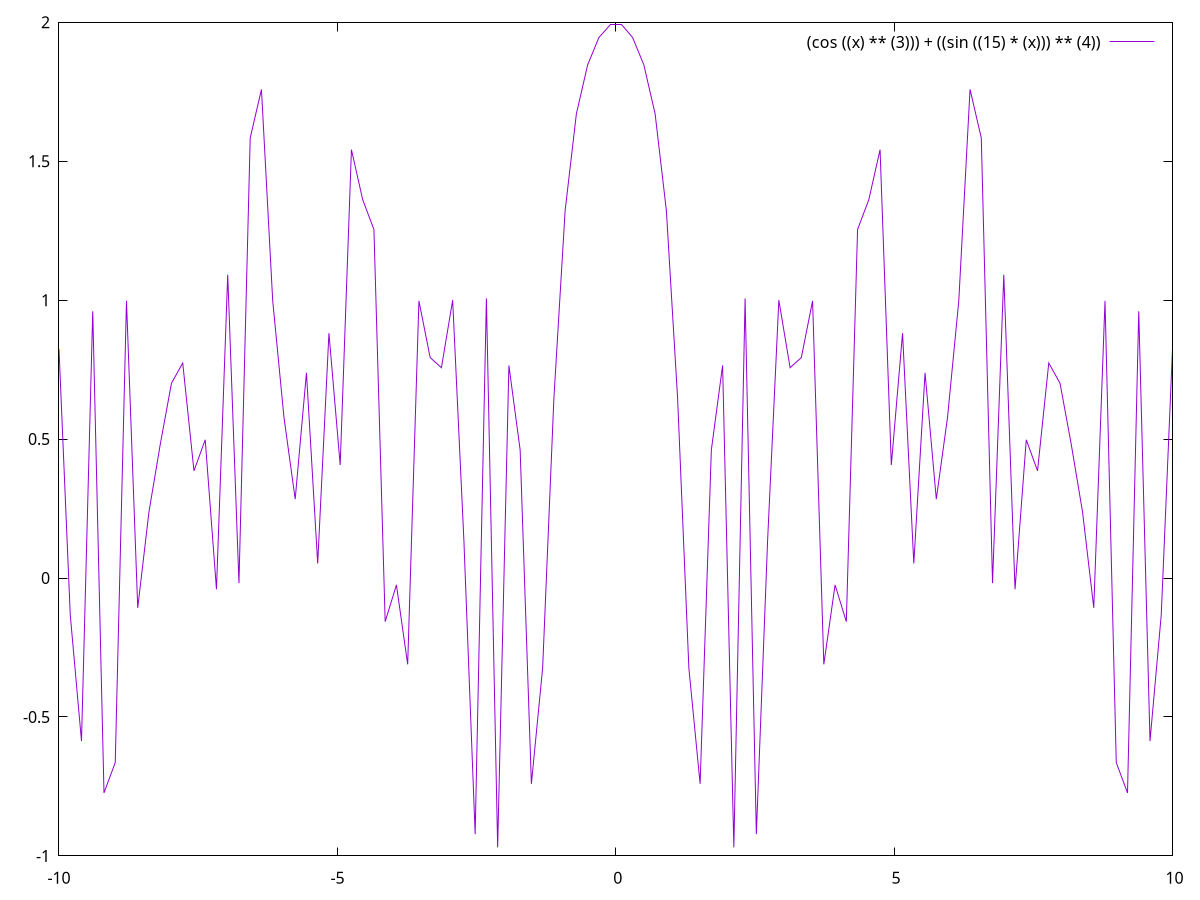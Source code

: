 reset
set terminal png size 400,300 enhanced font "Arial,10"
set output 'graphic.png'
plot (cos ((x) ** (3))) + ((sin ((15) * (x))) ** (4))